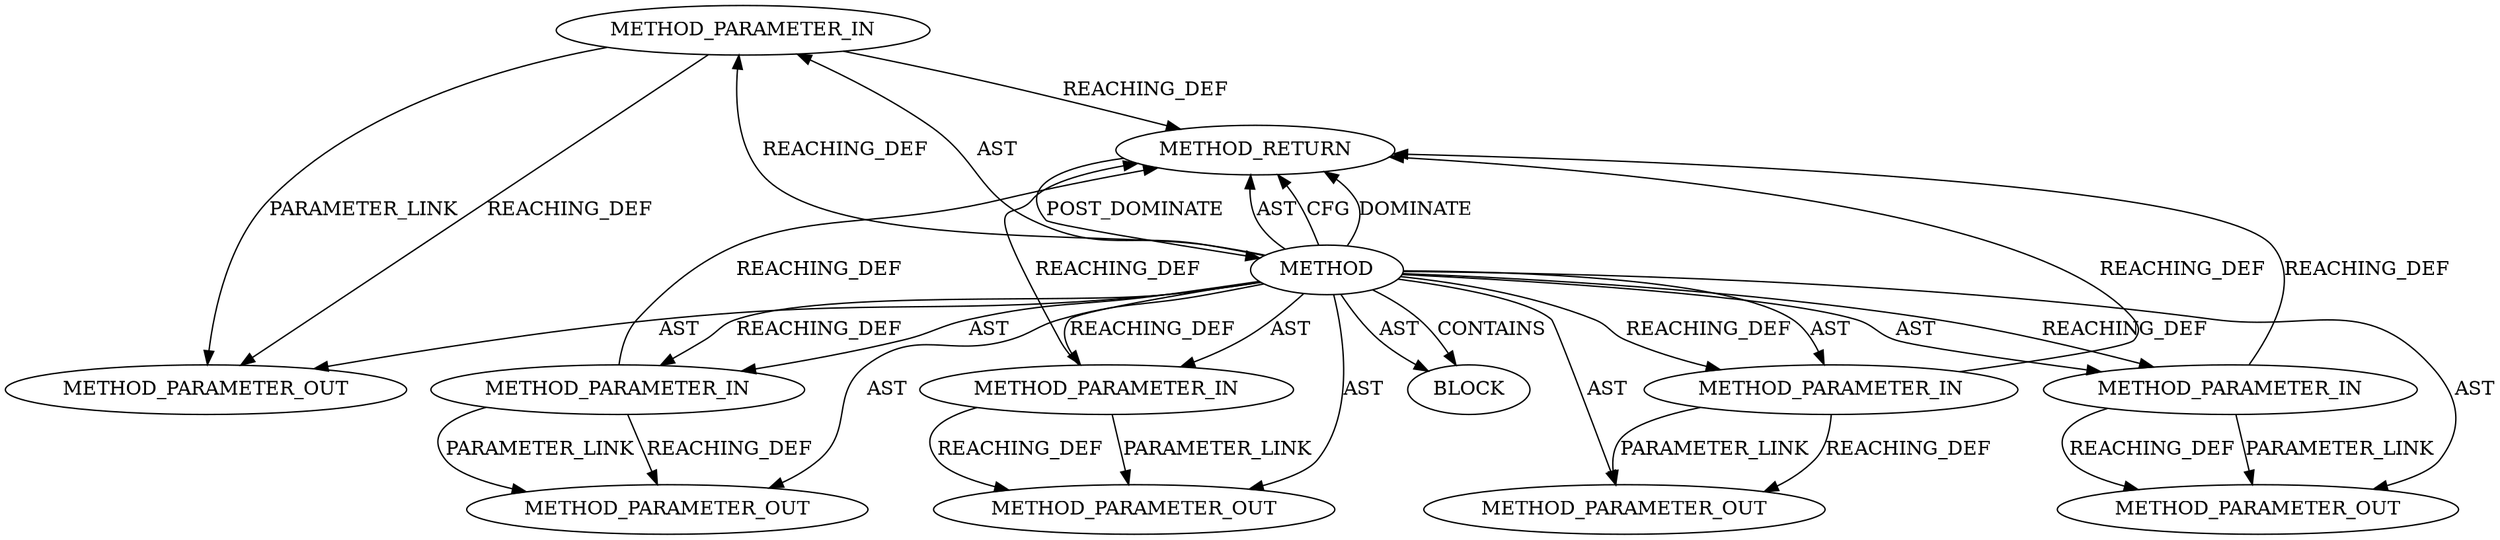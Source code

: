 digraph {
  19799 [label=METHOD_PARAMETER_IN ORDER=3 CODE="p3" IS_VARIADIC=false TYPE_FULL_NAME="ANY" EVALUATION_STRATEGY="BY_VALUE" INDEX=3 NAME="p3"]
  21928 [label=METHOD_PARAMETER_OUT ORDER=3 CODE="p3" IS_VARIADIC=false TYPE_FULL_NAME="ANY" EVALUATION_STRATEGY="BY_VALUE" INDEX=3 NAME="p3"]
  21926 [label=METHOD_PARAMETER_OUT ORDER=1 CODE="p1" IS_VARIADIC=false TYPE_FULL_NAME="ANY" EVALUATION_STRATEGY="BY_VALUE" INDEX=1 NAME="p1"]
  19801 [label=METHOD_PARAMETER_IN ORDER=5 CODE="p5" IS_VARIADIC=false TYPE_FULL_NAME="ANY" EVALUATION_STRATEGY="BY_VALUE" INDEX=5 NAME="p5"]
  19802 [label=BLOCK ORDER=1 ARGUMENT_INDEX=1 CODE="<empty>" TYPE_FULL_NAME="ANY"]
  21930 [label=METHOD_PARAMETER_OUT ORDER=5 CODE="p5" IS_VARIADIC=false TYPE_FULL_NAME="ANY" EVALUATION_STRATEGY="BY_VALUE" INDEX=5 NAME="p5"]
  21929 [label=METHOD_PARAMETER_OUT ORDER=4 CODE="p4" IS_VARIADIC=false TYPE_FULL_NAME="ANY" EVALUATION_STRATEGY="BY_VALUE" INDEX=4 NAME="p4"]
  19800 [label=METHOD_PARAMETER_IN ORDER=4 CODE="p4" IS_VARIADIC=false TYPE_FULL_NAME="ANY" EVALUATION_STRATEGY="BY_VALUE" INDEX=4 NAME="p4"]
  21927 [label=METHOD_PARAMETER_OUT ORDER=2 CODE="p2" IS_VARIADIC=false TYPE_FULL_NAME="ANY" EVALUATION_STRATEGY="BY_VALUE" INDEX=2 NAME="p2"]
  19798 [label=METHOD_PARAMETER_IN ORDER=2 CODE="p2" IS_VARIADIC=false TYPE_FULL_NAME="ANY" EVALUATION_STRATEGY="BY_VALUE" INDEX=2 NAME="p2"]
  19796 [label=METHOD AST_PARENT_TYPE="NAMESPACE_BLOCK" AST_PARENT_FULL_NAME="<global>" ORDER=0 CODE="<empty>" FULL_NAME="iov_iter_bvec" IS_EXTERNAL=true FILENAME="<empty>" SIGNATURE="" NAME="iov_iter_bvec"]
  19803 [label=METHOD_RETURN ORDER=2 CODE="RET" TYPE_FULL_NAME="ANY" EVALUATION_STRATEGY="BY_VALUE"]
  19797 [label=METHOD_PARAMETER_IN ORDER=1 CODE="p1" IS_VARIADIC=false TYPE_FULL_NAME="ANY" EVALUATION_STRATEGY="BY_VALUE" INDEX=1 NAME="p1"]
  19796 -> 19802 [label=AST ]
  19800 -> 21929 [label=REACHING_DEF VARIABLE="p4"]
  19796 -> 21927 [label=AST ]
  19797 -> 21926 [label=REACHING_DEF VARIABLE="p1"]
  19798 -> 21927 [label=PARAMETER_LINK ]
  19801 -> 21930 [label=REACHING_DEF VARIABLE="p5"]
  19796 -> 21928 [label=AST ]
  19800 -> 21929 [label=PARAMETER_LINK ]
  19796 -> 21926 [label=AST ]
  19796 -> 19800 [label=REACHING_DEF VARIABLE=""]
  19796 -> 19801 [label=AST ]
  19797 -> 21926 [label=PARAMETER_LINK ]
  19796 -> 19802 [label=CONTAINS ]
  19796 -> 19798 [label=AST ]
  19799 -> 19803 [label=REACHING_DEF VARIABLE="p3"]
  19801 -> 21930 [label=PARAMETER_LINK ]
  19796 -> 19799 [label=REACHING_DEF VARIABLE=""]
  19798 -> 19803 [label=REACHING_DEF VARIABLE="p2"]
  19803 -> 19796 [label=POST_DOMINATE ]
  19800 -> 19803 [label=REACHING_DEF VARIABLE="p4"]
  19796 -> 19803 [label=AST ]
  19796 -> 19803 [label=CFG ]
  19796 -> 19801 [label=REACHING_DEF VARIABLE=""]
  19796 -> 19800 [label=AST ]
  19797 -> 19803 [label=REACHING_DEF VARIABLE="p1"]
  19796 -> 19798 [label=REACHING_DEF VARIABLE=""]
  19796 -> 19799 [label=AST ]
  19801 -> 19803 [label=REACHING_DEF VARIABLE="p5"]
  19796 -> 21930 [label=AST ]
  19796 -> 19797 [label=REACHING_DEF VARIABLE=""]
  19796 -> 19803 [label=DOMINATE ]
  19798 -> 21927 [label=REACHING_DEF VARIABLE="p2"]
  19796 -> 19797 [label=AST ]
  19799 -> 21928 [label=REACHING_DEF VARIABLE="p3"]
  19796 -> 21929 [label=AST ]
  19799 -> 21928 [label=PARAMETER_LINK ]
}
